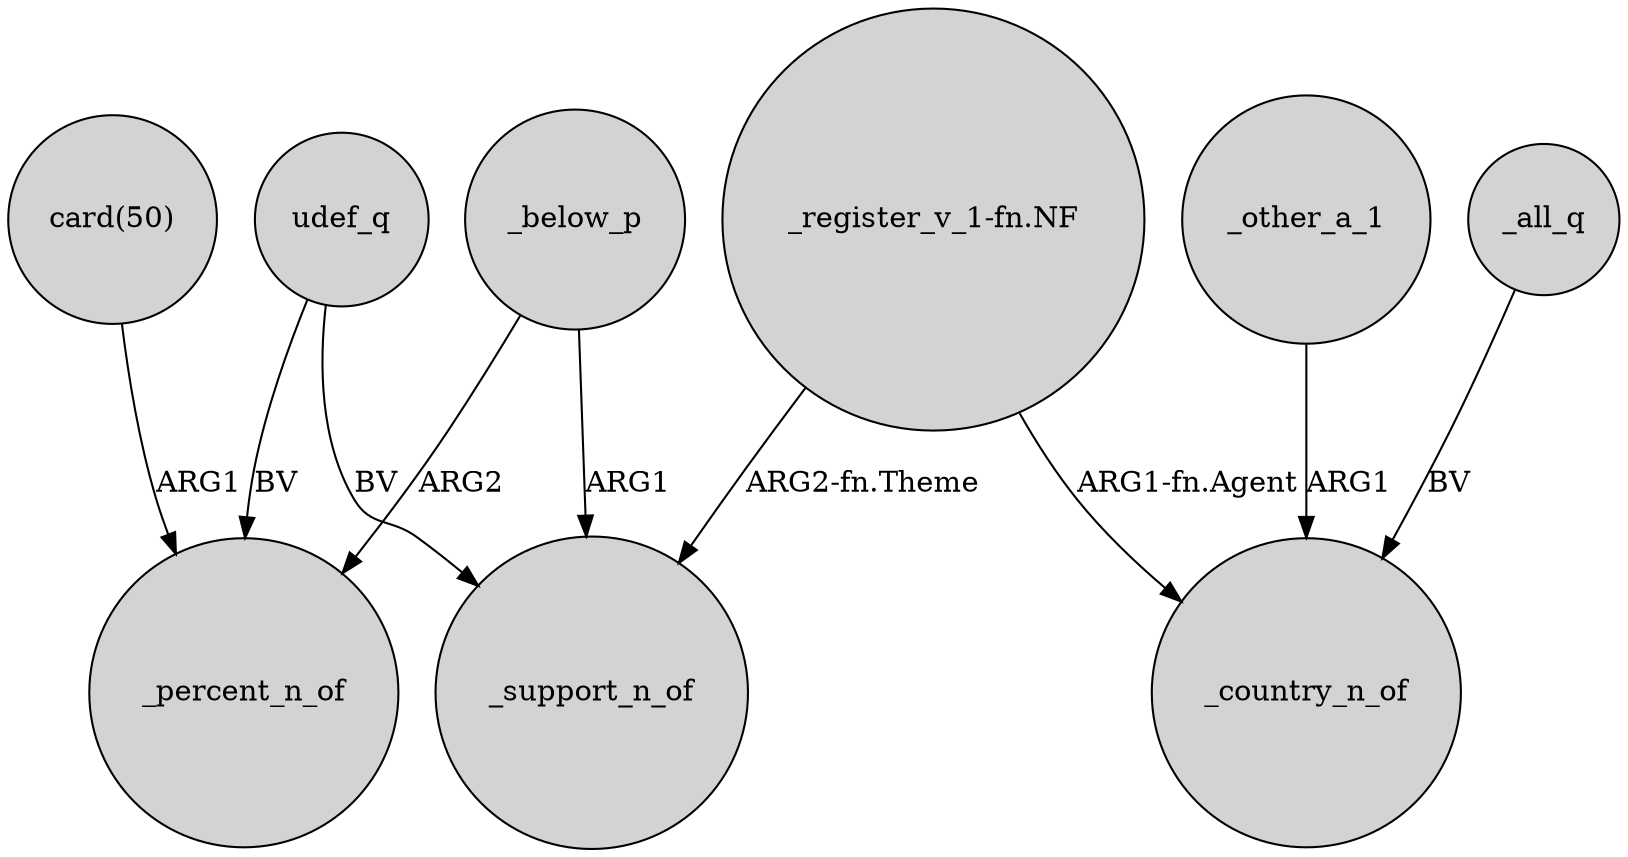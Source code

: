digraph {
	node [shape=circle style=filled]
	udef_q -> _support_n_of [label=BV]
	"card(50)" -> _percent_n_of [label=ARG1]
	_other_a_1 -> _country_n_of [label=ARG1]
	_all_q -> _country_n_of [label=BV]
	_below_p -> _support_n_of [label=ARG1]
	udef_q -> _percent_n_of [label=BV]
	"_register_v_1-fn.NF" -> _support_n_of [label="ARG2-fn.Theme"]
	_below_p -> _percent_n_of [label=ARG2]
	"_register_v_1-fn.NF" -> _country_n_of [label="ARG1-fn.Agent"]
}
